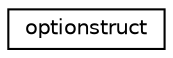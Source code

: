 digraph "Graphical Class Hierarchy"
{
  edge [fontname="Helvetica",fontsize="10",labelfontname="Helvetica",labelfontsize="10"];
  node [fontname="Helvetica",fontsize="10",shape=record];
  rankdir="LR";
  Node0 [label="optionstruct",height=0.2,width=0.4,color="black", fillcolor="white", style="filled",URL="$d0/d57/structoptionstruct.html"];
}
